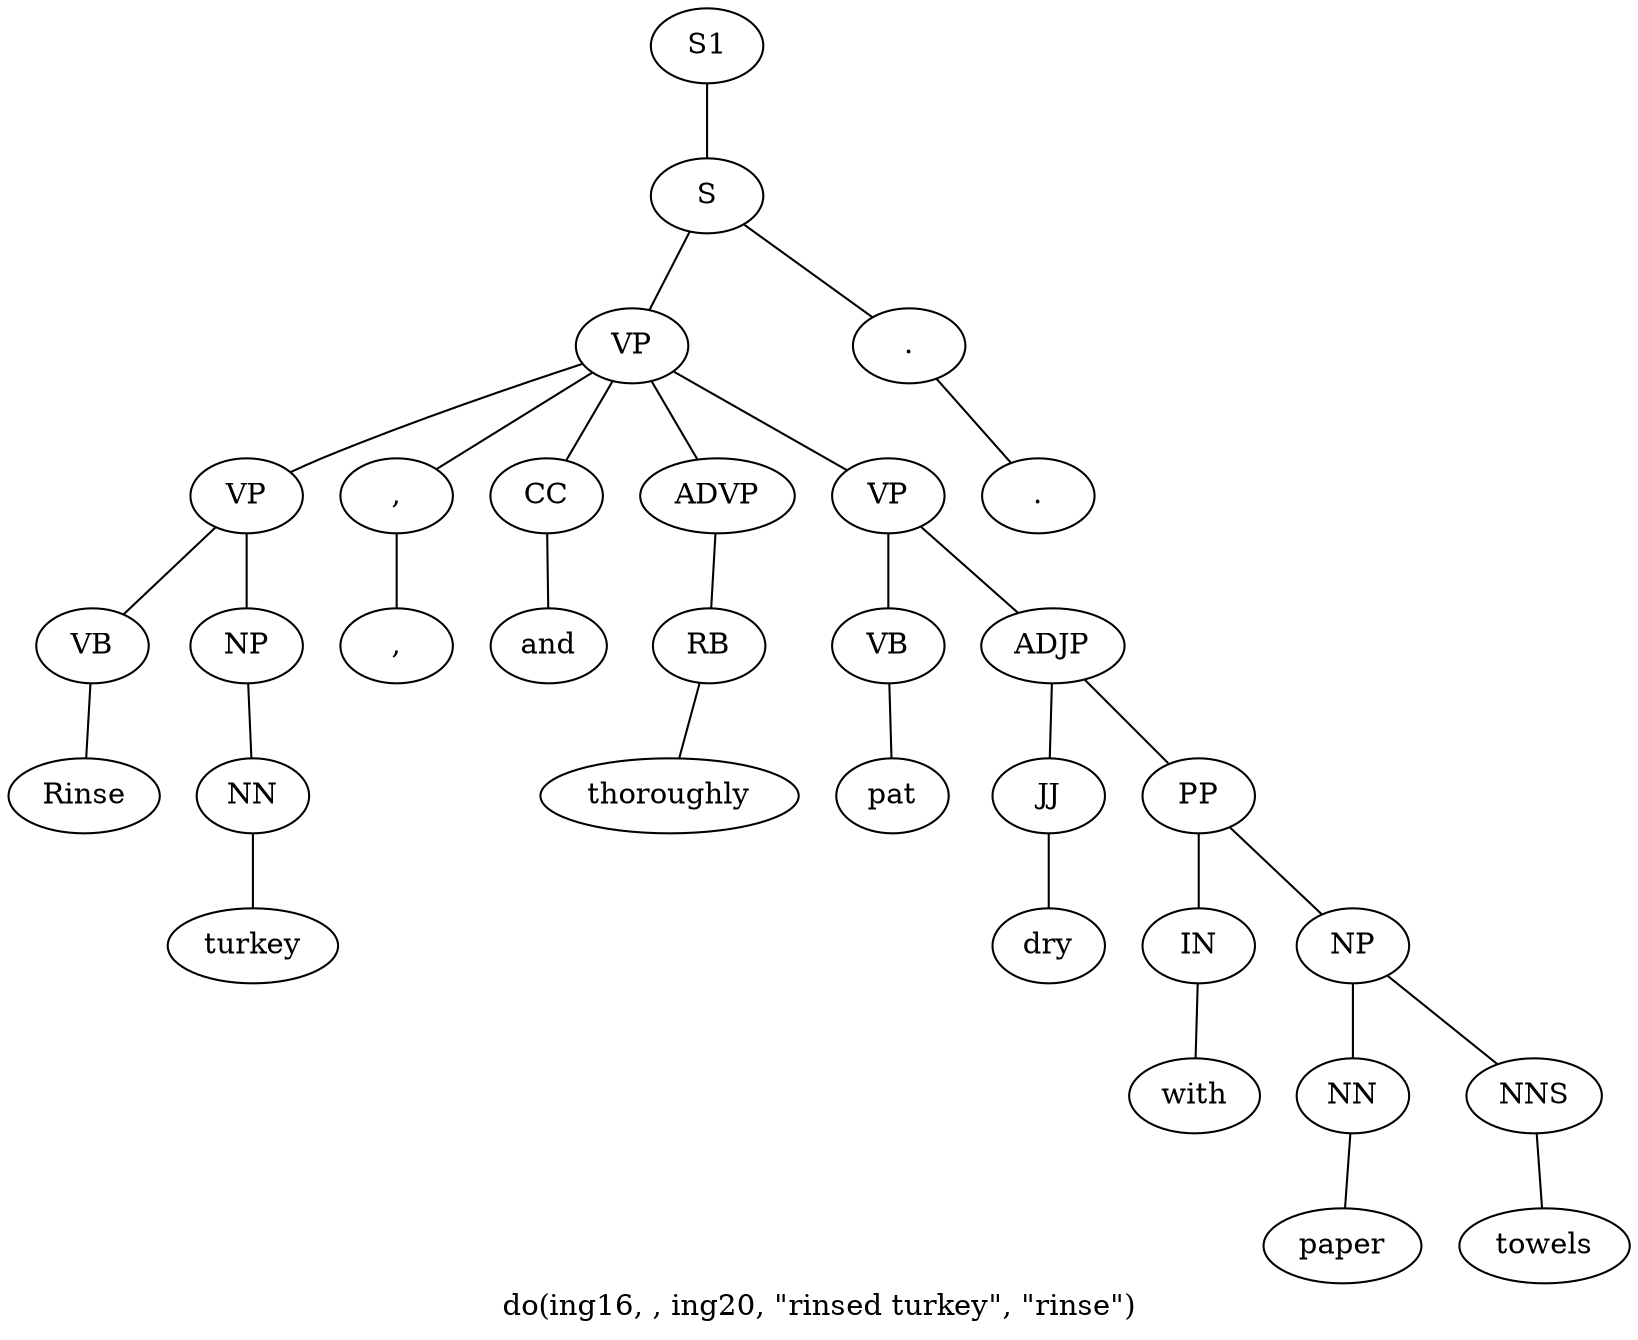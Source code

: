 graph SyntaxGraph {
	label = "do(ing16, , ing20, \"rinsed turkey\", \"rinse\")";
	Node0 [label="S1"];
	Node1 [label="S"];
	Node2 [label="VP"];
	Node3 [label="VP"];
	Node4 [label="VB"];
	Node5 [label="Rinse"];
	Node6 [label="NP"];
	Node7 [label="NN"];
	Node8 [label="turkey"];
	Node9 [label=","];
	Node10 [label=","];
	Node11 [label="CC"];
	Node12 [label="and"];
	Node13 [label="ADVP"];
	Node14 [label="RB"];
	Node15 [label="thoroughly"];
	Node16 [label="VP"];
	Node17 [label="VB"];
	Node18 [label="pat"];
	Node19 [label="ADJP"];
	Node20 [label="JJ"];
	Node21 [label="dry"];
	Node22 [label="PP"];
	Node23 [label="IN"];
	Node24 [label="with"];
	Node25 [label="NP"];
	Node26 [label="NN"];
	Node27 [label="paper"];
	Node28 [label="NNS"];
	Node29 [label="towels"];
	Node30 [label="."];
	Node31 [label="."];

	Node0 -- Node1;
	Node1 -- Node2;
	Node1 -- Node30;
	Node2 -- Node3;
	Node2 -- Node9;
	Node2 -- Node11;
	Node2 -- Node13;
	Node2 -- Node16;
	Node3 -- Node4;
	Node3 -- Node6;
	Node4 -- Node5;
	Node6 -- Node7;
	Node7 -- Node8;
	Node9 -- Node10;
	Node11 -- Node12;
	Node13 -- Node14;
	Node14 -- Node15;
	Node16 -- Node17;
	Node16 -- Node19;
	Node17 -- Node18;
	Node19 -- Node20;
	Node19 -- Node22;
	Node20 -- Node21;
	Node22 -- Node23;
	Node22 -- Node25;
	Node23 -- Node24;
	Node25 -- Node26;
	Node25 -- Node28;
	Node26 -- Node27;
	Node28 -- Node29;
	Node30 -- Node31;
}
